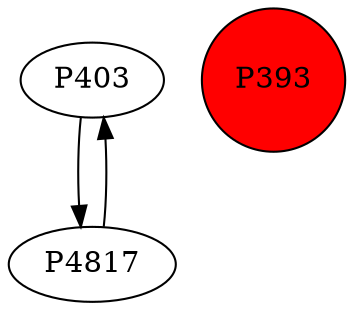 digraph {
	P403 -> P4817
	P4817 -> P403
	P393 [shape=circle]
	P393 [style=filled]
	P393 [fillcolor=red]
}